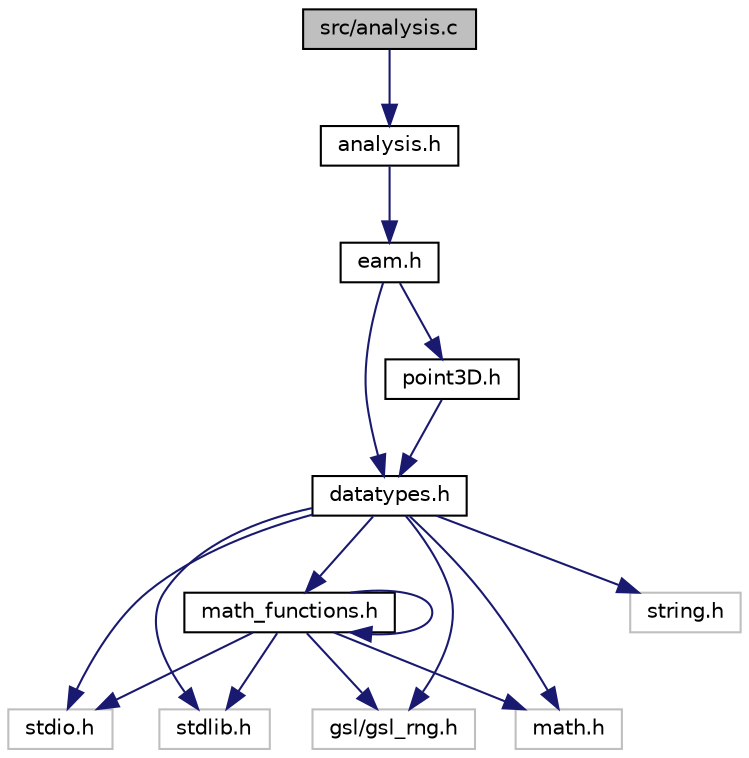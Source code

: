 digraph "src/analysis.c"
{
  edge [fontname="Helvetica",fontsize="10",labelfontname="Helvetica",labelfontsize="10"];
  node [fontname="Helvetica",fontsize="10",shape=record];
  Node1 [label="src/analysis.c",height=0.2,width=0.4,color="black", fillcolor="grey75", style="filled" fontcolor="black"];
  Node1 -> Node2 [color="midnightblue",fontsize="10",style="solid",fontname="Helvetica"];
  Node2 [label="analysis.h",height=0.2,width=0.4,color="black", fillcolor="white", style="filled",URL="$analysis_8h.html"];
  Node2 -> Node3 [color="midnightblue",fontsize="10",style="solid",fontname="Helvetica"];
  Node3 [label="eam.h",height=0.2,width=0.4,color="black", fillcolor="white", style="filled",URL="$eam_8h.html"];
  Node3 -> Node4 [color="midnightblue",fontsize="10",style="solid",fontname="Helvetica"];
  Node4 [label="datatypes.h",height=0.2,width=0.4,color="black", fillcolor="white", style="filled",URL="$datatypes_8h.html",tooltip="This file contains all composite datatypes used in this Project. "];
  Node4 -> Node5 [color="midnightblue",fontsize="10",style="solid",fontname="Helvetica"];
  Node5 [label="stdio.h",height=0.2,width=0.4,color="grey75", fillcolor="white", style="filled"];
  Node4 -> Node6 [color="midnightblue",fontsize="10",style="solid",fontname="Helvetica"];
  Node6 [label="stdlib.h",height=0.2,width=0.4,color="grey75", fillcolor="white", style="filled"];
  Node4 -> Node7 [color="midnightblue",fontsize="10",style="solid",fontname="Helvetica"];
  Node7 [label="math_functions.h",height=0.2,width=0.4,color="black", fillcolor="white", style="filled",URL="$math__functions_8h.html"];
  Node7 -> Node5 [color="midnightblue",fontsize="10",style="solid",fontname="Helvetica"];
  Node7 -> Node6 [color="midnightblue",fontsize="10",style="solid",fontname="Helvetica"];
  Node7 -> Node8 [color="midnightblue",fontsize="10",style="solid",fontname="Helvetica"];
  Node8 [label="gsl/gsl_rng.h",height=0.2,width=0.4,color="grey75", fillcolor="white", style="filled"];
  Node7 -> Node9 [color="midnightblue",fontsize="10",style="solid",fontname="Helvetica"];
  Node9 [label="math.h",height=0.2,width=0.4,color="grey75", fillcolor="white", style="filled"];
  Node7 -> Node7 [color="midnightblue",fontsize="10",style="solid",fontname="Helvetica"];
  Node4 -> Node10 [color="midnightblue",fontsize="10",style="solid",fontname="Helvetica"];
  Node10 [label="string.h",height=0.2,width=0.4,color="grey75", fillcolor="white", style="filled"];
  Node4 -> Node9 [color="midnightblue",fontsize="10",style="solid",fontname="Helvetica"];
  Node4 -> Node8 [color="midnightblue",fontsize="10",style="solid",fontname="Helvetica"];
  Node3 -> Node11 [color="midnightblue",fontsize="10",style="solid",fontname="Helvetica"];
  Node11 [label="point3D.h",height=0.2,width=0.4,color="black", fillcolor="white", style="filled",URL="$point3D_8h.html",tooltip="Functions for point3D type miller indices. "];
  Node11 -> Node4 [color="midnightblue",fontsize="10",style="solid",fontname="Helvetica"];
}
